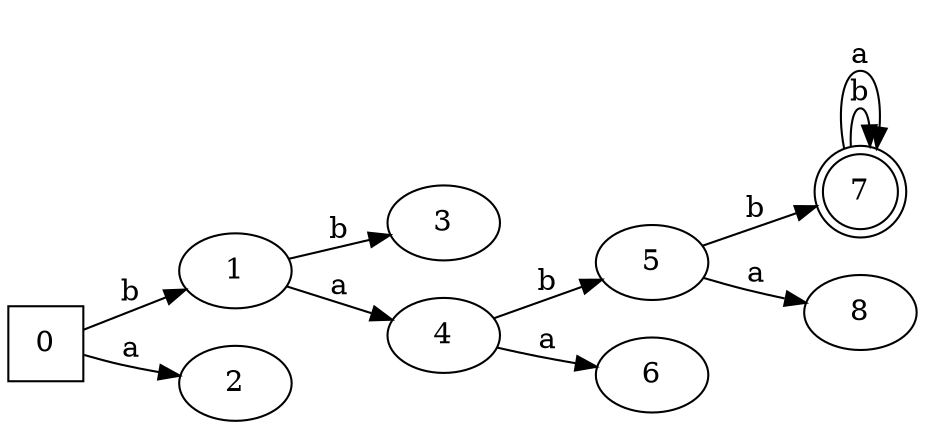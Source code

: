 digraph G {
	rankdir=LR;
	0->1[ label=b ];
	0->2[ label=a ];
	1->3[ label=b ];
	1->4[ label=a ];
	4->5[ label=b ];
	4->6[ label=a ];
	5->7[ label=b ];
	5->8[ label=a ];
	7->7[ label=b ];
	7->7[ label=a ];
	0 [ shape=square ];
	1;
	2;
	3;
	4;
	5;
	6;
	7 [ shape=doublecircle ];
	8;

}

